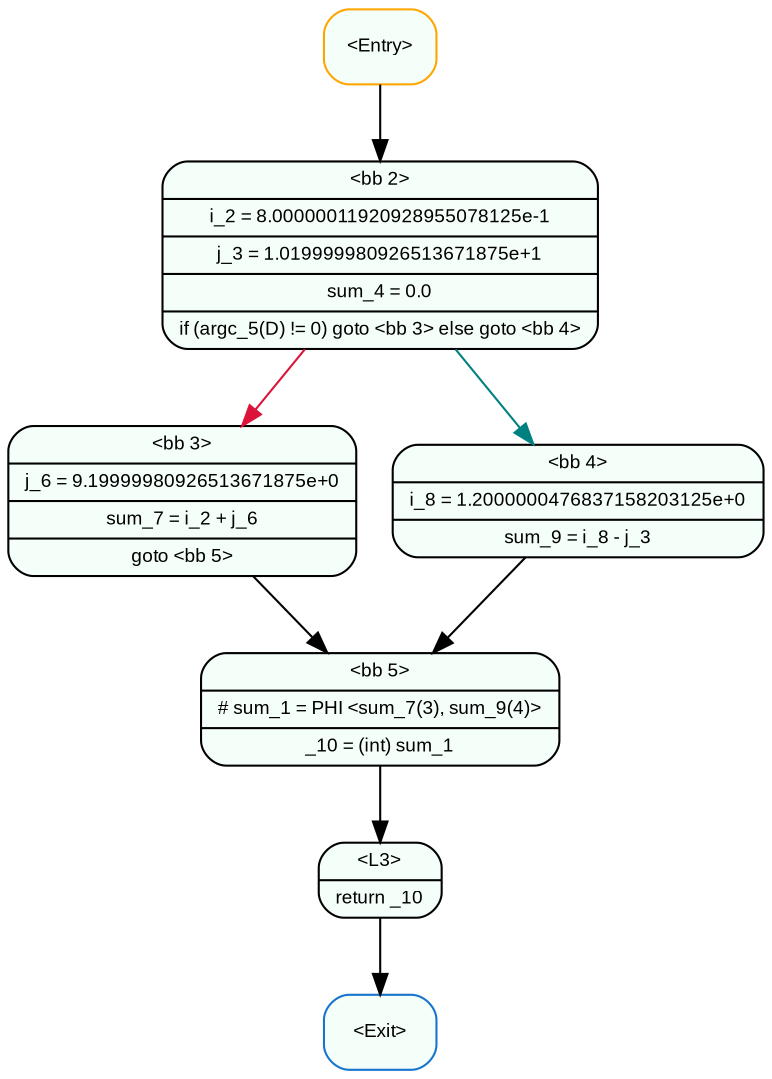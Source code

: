 digraph t6_foo_graph { 
	center=true
	labelloc=top
	fontname=Arial
	fontsize=12
	edge[fontname=Arial, fontsize=10]
	node[fontname=Arial, fontsize=9]

		Node_0 -> Node_1 [color=black]
		Node_1 -> Node_2 [color=crimson]
		Node_2 -> Node_3 [color=black]
		Node_3 -> Node_4 [color=black]
		Node_4 -> Node_5 [color=black]
		Node_1 -> Node_6 [color=teal]
		Node_6 -> Node_3 [color=black]

	Node_6 [fillcolor=mintcream, color=black, shape=Mrecord, style=filled, label="{ \<bb 4\>|i_8 = 1.2000000476837158203125e+0|sum_9 = i_8 - j_3 }"]
	Node_1 [fillcolor=mintcream, color=black, shape=Mrecord, style=filled, label="{ \<bb 2\>|i_2 = 8.00000011920928955078125e-1|j_3 = 1.019999980926513671875e+1|sum_4 = 0.0|if (argc_5(D) != 0) goto \<bb 3\> else goto \<bb 4\> }"]
	Node_2 [fillcolor=mintcream, color=black, shape=Mrecord, style=filled, label="{ \<bb 3\>|j_6 = 9.19999980926513671875e+0|sum_7 = i_2 + j_6|goto \<bb 5\> }"]
	Node_3 [fillcolor=mintcream, color=black, shape=Mrecord, style=filled, label="{ \<bb 5\>|# sum_1 = PHI \<sum_7(3), sum_9(4)\>|_10 = (int) sum_1 }"]
	Node_5 [fillcolor=mintcream, color=dodgerblue3, shape=Mrecord, style=filled, label="{ \<Exit\> }"]
	Node_0 [fillcolor=mintcream, color=orange, shape=Mrecord, style=filled, label="{ \<Entry\> }"]
	Node_4 [fillcolor=mintcream, color=black, shape=Mrecord, style=filled, label="{ \<L3\>|return _10 }"]
}
